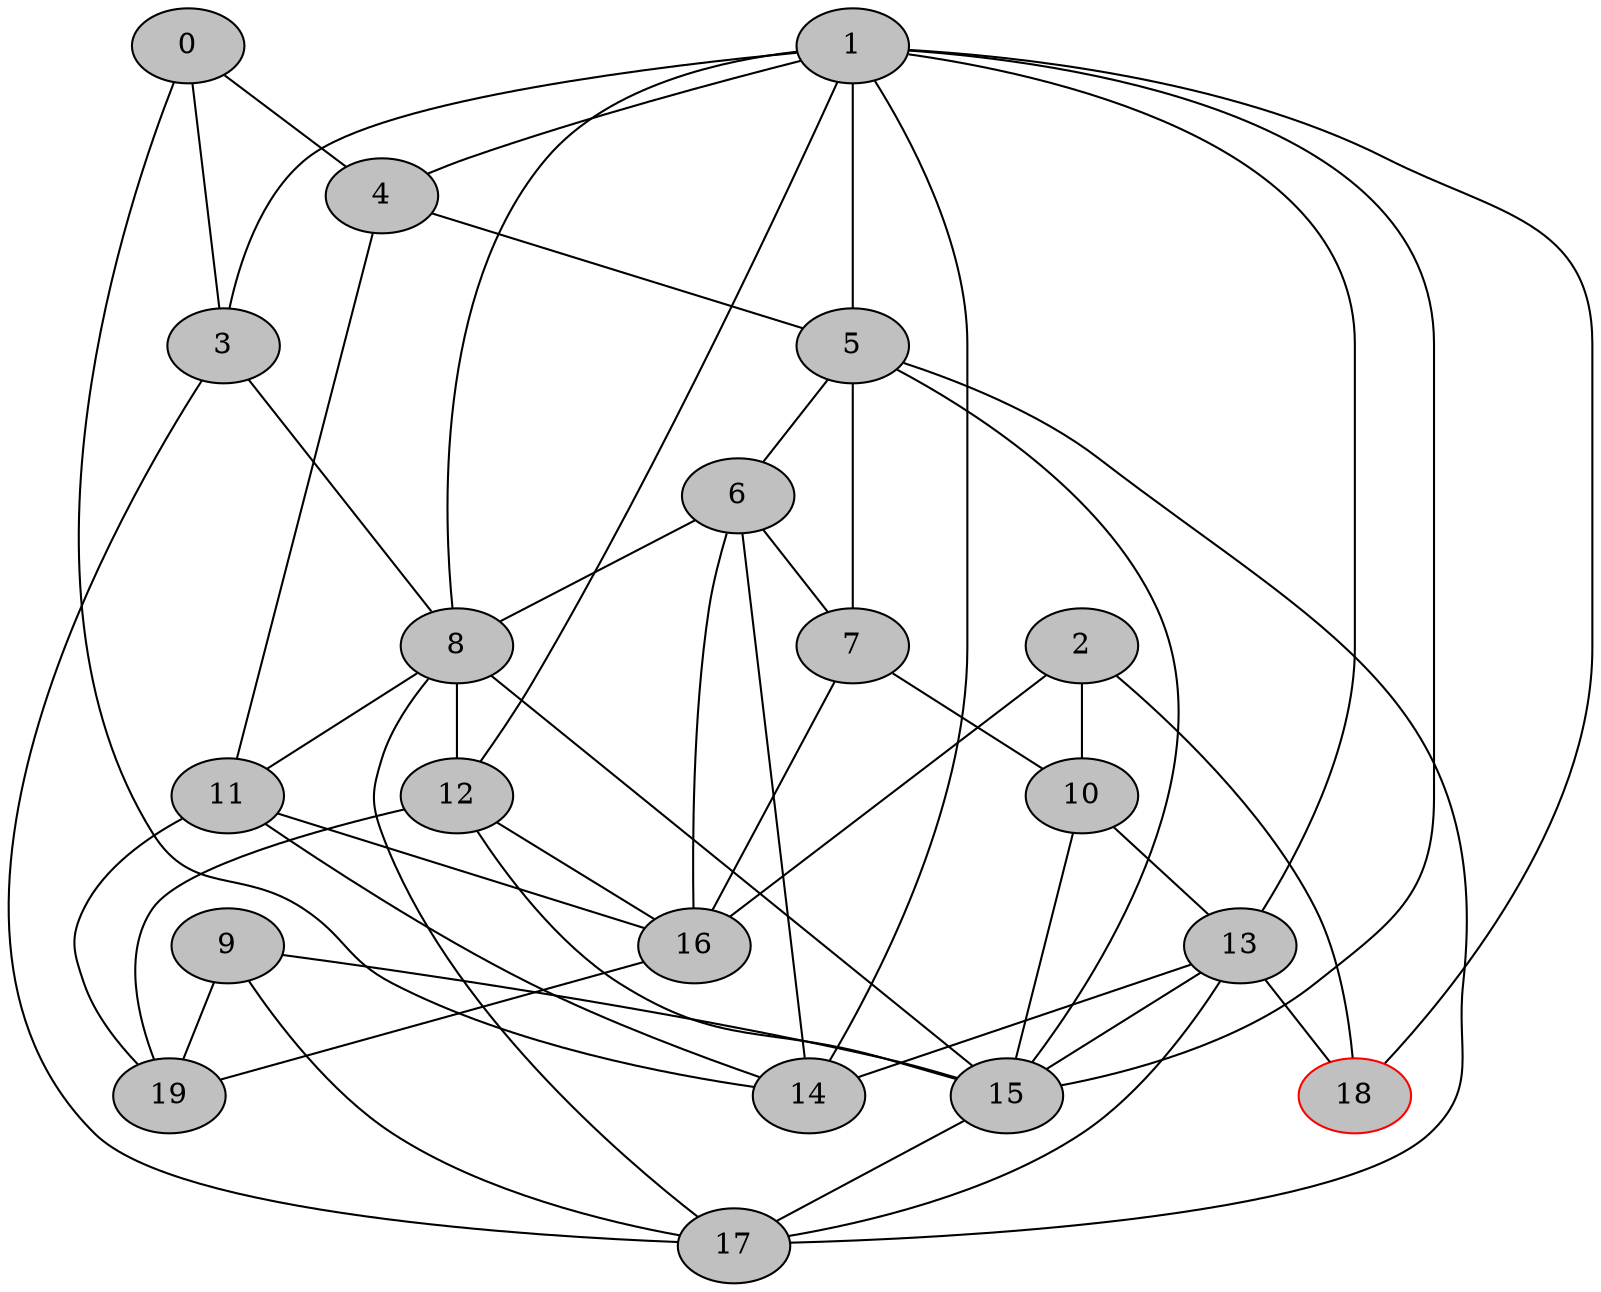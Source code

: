 // network test graph
digraph
{
	0 [fillcolor=gray,style=filled,]
	1 [fillcolor=gray,style=filled,]
	2 [fillcolor=gray,style=filled,]
	3 [fillcolor=gray,style=filled,]
	4 [fillcolor=gray,style=filled,]
	5 [fillcolor=gray,style=filled,]
	6 [fillcolor=gray,style=filled,]
	7 [fillcolor=gray,style=filled,]
	8 [fillcolor=gray,style=filled,]
	9 [fillcolor=gray,style=filled,]
	10 [fillcolor=gray,style=filled,]
	11 [fillcolor=gray,style=filled,]
	12 [fillcolor=gray,style=filled,]
	13 [fillcolor=gray,style=filled,]
	14 [fillcolor=gray,style=filled,]
	15 [fillcolor=gray,style=filled,]
	16 [fillcolor=gray,style=filled,]
	17 [fillcolor=gray,style=filled,]
	18 [fillcolor=gray,style=filled,color=red,]
	19 [fillcolor=gray,style=filled,]
	0 -> 3 [dir=none]
	0 -> 4 [dir=none]
	0 -> 14 [dir=none]
	1 -> 3 [dir=none]
	1 -> 4 [dir=none]
	1 -> 5 [dir=none]
	1 -> 8 [dir=none]
	1 -> 12 [dir=none]
	1 -> 13 [dir=none]
	1 -> 14 [dir=none]
	1 -> 15 [dir=none]
	1 -> 18 [dir=none]
	2 -> 10 [dir=none]
	2 -> 16 [dir=none]
	2 -> 18 [dir=none]
	3 -> 8 [dir=none]
	3 -> 17 [dir=none]
	4 -> 5 [dir=none]
	4 -> 11 [dir=none]
	5 -> 6 [dir=none]
	5 -> 7 [dir=none]
	5 -> 15 [dir=none]
	5 -> 17 [dir=none]
	6 -> 7 [dir=none]
	6 -> 8 [dir=none]
	6 -> 14 [dir=none]
	6 -> 16 [dir=none]
	7 -> 10 [dir=none]
	7 -> 16 [dir=none]
	8 -> 11 [dir=none]
	8 -> 12 [dir=none]
	8 -> 15 [dir=none]
	8 -> 17 [dir=none]
	9 -> 15 [dir=none]
	9 -> 17 [dir=none]
	9 -> 19 [dir=none]
	10 -> 13 [dir=none]
	10 -> 15 [dir=none]
	11 -> 14 [dir=none]
	11 -> 16 [dir=none]
	11 -> 19 [dir=none]
	12 -> 15 [dir=none]
	12 -> 16 [dir=none]
	12 -> 19 [dir=none]
	13 -> 14 [dir=none]
	13 -> 15 [dir=none]
	13 -> 17 [dir=none]
	13 -> 18 [dir=none]
	15 -> 17 [dir=none]
	16 -> 19 [dir=none]
}